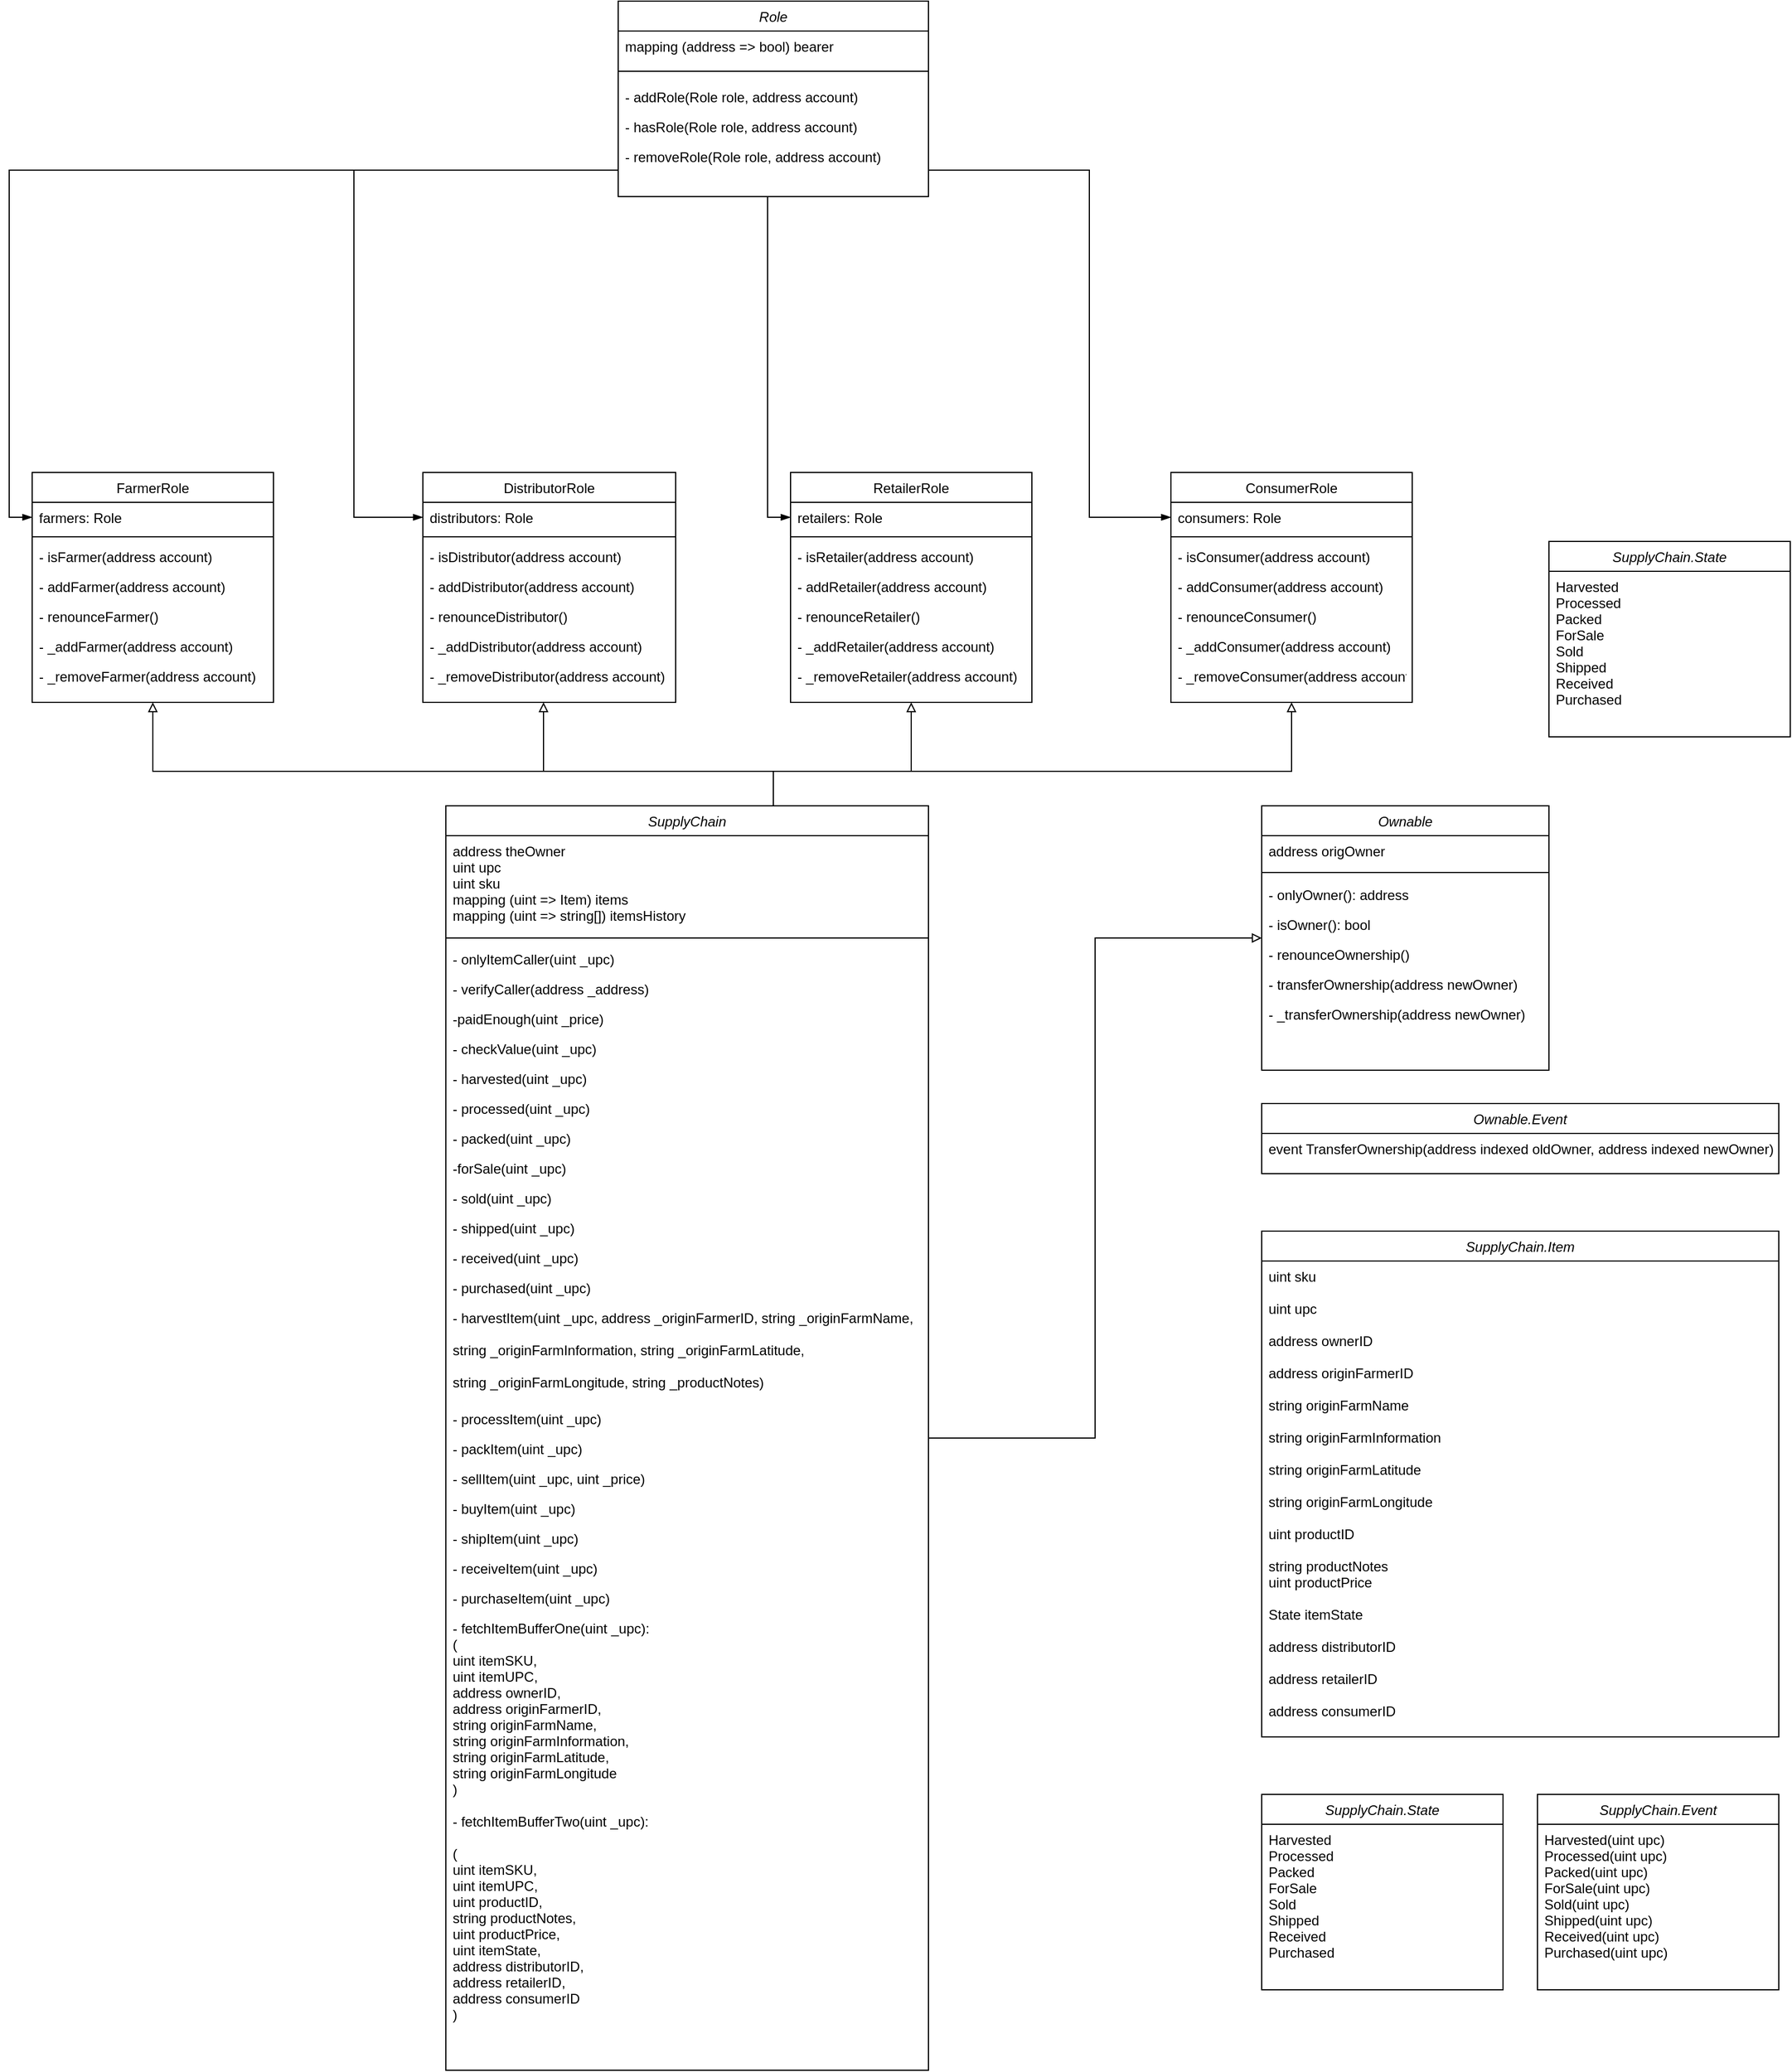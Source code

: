 <mxfile version="14.9.1" type="device"><diagram id="C5RBs43oDa-KdzZeNtuy" name="Page-1"><mxGraphModel dx="2946" dy="1127" grid="1" gridSize="10" guides="1" tooltips="1" connect="1" arrows="1" fold="1" page="1" pageScale="1" pageWidth="827" pageHeight="1169" math="0" shadow="0"><root><mxCell id="WIyWlLk6GJQsqaUBKTNV-0"/><mxCell id="WIyWlLk6GJQsqaUBKTNV-1" parent="WIyWlLk6GJQsqaUBKTNV-0"/><mxCell id="T-kSJcH28zXBkgGV3LVG-70" style="edgeStyle=orthogonalEdgeStyle;rounded=0;orthogonalLoop=1;jettySize=auto;html=1;endArrow=blockThin;endFill=1;" edge="1" parent="WIyWlLk6GJQsqaUBKTNV-1" source="zkfFHV4jXpPFQw0GAbJ--0" target="zkfFHV4jXpPFQw0GAbJ--7"><mxGeometry relative="1" as="geometry"><Array as="points"><mxPoint x="20" y="187"/><mxPoint x="20" y="489"/></Array></mxGeometry></mxCell><mxCell id="T-kSJcH28zXBkgGV3LVG-71" style="edgeStyle=orthogonalEdgeStyle;rounded=0;orthogonalLoop=1;jettySize=auto;html=1;endArrow=blockThin;endFill=1;" edge="1" parent="WIyWlLk6GJQsqaUBKTNV-1" source="zkfFHV4jXpPFQw0GAbJ--0" target="T-kSJcH28zXBkgGV3LVG-45"><mxGeometry relative="1" as="geometry"><Array as="points"><mxPoint x="320" y="187"/><mxPoint x="320" y="489"/></Array></mxGeometry></mxCell><mxCell id="T-kSJcH28zXBkgGV3LVG-72" style="edgeStyle=orthogonalEdgeStyle;rounded=0;orthogonalLoop=1;jettySize=auto;html=1;endArrow=blockThin;endFill=1;" edge="1" parent="WIyWlLk6GJQsqaUBKTNV-1" source="zkfFHV4jXpPFQw0GAbJ--0" target="T-kSJcH28zXBkgGV3LVG-53"><mxGeometry relative="1" as="geometry"><Array as="points"><mxPoint x="680" y="489"/></Array></mxGeometry></mxCell><mxCell id="T-kSJcH28zXBkgGV3LVG-77" style="edgeStyle=orthogonalEdgeStyle;rounded=0;orthogonalLoop=1;jettySize=auto;html=1;endArrow=blockThin;endFill=1;" edge="1" parent="WIyWlLk6GJQsqaUBKTNV-1" source="zkfFHV4jXpPFQw0GAbJ--0"><mxGeometry relative="1" as="geometry"><mxPoint x="1031" y="489" as="targetPoint"/><Array as="points"><mxPoint x="960" y="187"/><mxPoint x="960" y="489"/></Array></mxGeometry></mxCell><mxCell id="zkfFHV4jXpPFQw0GAbJ--0" value="Role" style="swimlane;fontStyle=2;align=center;verticalAlign=top;childLayout=stackLayout;horizontal=1;startSize=26;horizontalStack=0;resizeParent=1;resizeLast=0;collapsible=1;marginBottom=0;rounded=0;shadow=0;strokeWidth=1;" parent="WIyWlLk6GJQsqaUBKTNV-1" vertex="1"><mxGeometry x="550" y="40" width="270" height="170" as="geometry"><mxRectangle x="230" y="140" width="160" height="26" as="alternateBounds"/></mxGeometry></mxCell><mxCell id="T-kSJcH28zXBkgGV3LVG-20" value="mapping (address =&gt; bool) bearer" style="text;align=left;verticalAlign=top;spacingLeft=4;spacingRight=4;overflow=hidden;rotatable=0;points=[[0,0.5],[1,0.5]];portConstraint=eastwest;" vertex="1" parent="zkfFHV4jXpPFQw0GAbJ--0"><mxGeometry y="26" width="270" height="26" as="geometry"/></mxCell><mxCell id="zkfFHV4jXpPFQw0GAbJ--4" value="" style="line;html=1;strokeWidth=1;align=left;verticalAlign=middle;spacingTop=-1;spacingLeft=3;spacingRight=3;rotatable=0;labelPosition=right;points=[];portConstraint=eastwest;" parent="zkfFHV4jXpPFQw0GAbJ--0" vertex="1"><mxGeometry y="52" width="270" height="18" as="geometry"/></mxCell><mxCell id="T-kSJcH28zXBkgGV3LVG-17" value="- addRole(Role role, address account)" style="text;align=left;verticalAlign=top;spacingLeft=4;spacingRight=4;overflow=hidden;rotatable=0;points=[[0,0.5],[1,0.5]];portConstraint=eastwest;" vertex="1" parent="zkfFHV4jXpPFQw0GAbJ--0"><mxGeometry y="70" width="270" height="26" as="geometry"/></mxCell><mxCell id="T-kSJcH28zXBkgGV3LVG-19" value="- hasRole(Role role, address account)" style="text;align=left;verticalAlign=top;spacingLeft=4;spacingRight=4;overflow=hidden;rotatable=0;points=[[0,0.5],[1,0.5]];portConstraint=eastwest;rounded=0;shadow=0;html=0;" vertex="1" parent="zkfFHV4jXpPFQw0GAbJ--0"><mxGeometry y="96" width="270" height="26" as="geometry"/></mxCell><mxCell id="T-kSJcH28zXBkgGV3LVG-18" value="- removeRole(Role role, address account)" style="text;align=left;verticalAlign=top;spacingLeft=4;spacingRight=4;overflow=hidden;rotatable=0;points=[[0,0.5],[1,0.5]];portConstraint=eastwest;rounded=0;shadow=0;html=0;" vertex="1" parent="zkfFHV4jXpPFQw0GAbJ--0"><mxGeometry y="122" width="270" height="26" as="geometry"/></mxCell><mxCell id="zkfFHV4jXpPFQw0GAbJ--6" value="FarmerRole" style="swimlane;fontStyle=0;align=center;verticalAlign=top;childLayout=stackLayout;horizontal=1;startSize=26;horizontalStack=0;resizeParent=1;resizeLast=0;collapsible=1;marginBottom=0;rounded=0;shadow=0;strokeWidth=1;" parent="WIyWlLk6GJQsqaUBKTNV-1" vertex="1"><mxGeometry x="40" y="450" width="210" height="200" as="geometry"><mxRectangle x="130" y="380" width="160" height="26" as="alternateBounds"/></mxGeometry></mxCell><mxCell id="zkfFHV4jXpPFQw0GAbJ--7" value="farmers: Role" style="text;align=left;verticalAlign=top;spacingLeft=4;spacingRight=4;overflow=hidden;rotatable=0;points=[[0,0.5],[1,0.5]];portConstraint=eastwest;" parent="zkfFHV4jXpPFQw0GAbJ--6" vertex="1"><mxGeometry y="26" width="210" height="26" as="geometry"/></mxCell><mxCell id="zkfFHV4jXpPFQw0GAbJ--9" value="" style="line;html=1;strokeWidth=1;align=left;verticalAlign=middle;spacingTop=-1;spacingLeft=3;spacingRight=3;rotatable=0;labelPosition=right;points=[];portConstraint=eastwest;" parent="zkfFHV4jXpPFQw0GAbJ--6" vertex="1"><mxGeometry y="52" width="210" height="8" as="geometry"/></mxCell><mxCell id="T-kSJcH28zXBkgGV3LVG-39" value="- isFarmer(address account)" style="text;align=left;verticalAlign=top;spacingLeft=4;spacingRight=4;overflow=hidden;rotatable=0;points=[[0,0.5],[1,0.5]];portConstraint=eastwest;" vertex="1" parent="zkfFHV4jXpPFQw0GAbJ--6"><mxGeometry y="60" width="210" height="26" as="geometry"/></mxCell><mxCell id="T-kSJcH28zXBkgGV3LVG-38" value="- addFarmer(address account)" style="text;align=left;verticalAlign=top;spacingLeft=4;spacingRight=4;overflow=hidden;rotatable=0;points=[[0,0.5],[1,0.5]];portConstraint=eastwest;" vertex="1" parent="zkfFHV4jXpPFQw0GAbJ--6"><mxGeometry y="86" width="210" height="26" as="geometry"/></mxCell><mxCell id="T-kSJcH28zXBkgGV3LVG-40" value="- renounceFarmer()" style="text;align=left;verticalAlign=top;spacingLeft=4;spacingRight=4;overflow=hidden;rotatable=0;points=[[0,0.5],[1,0.5]];portConstraint=eastwest;" vertex="1" parent="zkfFHV4jXpPFQw0GAbJ--6"><mxGeometry y="112" width="210" height="26" as="geometry"/></mxCell><mxCell id="zkfFHV4jXpPFQw0GAbJ--11" value="- _addFarmer(address account)" style="text;align=left;verticalAlign=top;spacingLeft=4;spacingRight=4;overflow=hidden;rotatable=0;points=[[0,0.5],[1,0.5]];portConstraint=eastwest;" parent="zkfFHV4jXpPFQw0GAbJ--6" vertex="1"><mxGeometry y="138" width="210" height="26" as="geometry"/></mxCell><mxCell id="T-kSJcH28zXBkgGV3LVG-43" value="- _removeFarmer(address account)" style="text;align=left;verticalAlign=top;spacingLeft=4;spacingRight=4;overflow=hidden;rotatable=0;points=[[0,0.5],[1,0.5]];portConstraint=eastwest;" vertex="1" parent="zkfFHV4jXpPFQw0GAbJ--6"><mxGeometry y="164" width="210" height="26" as="geometry"/></mxCell><mxCell id="T-kSJcH28zXBkgGV3LVG-44" value="DistributorRole" style="swimlane;fontStyle=0;align=center;verticalAlign=top;childLayout=stackLayout;horizontal=1;startSize=26;horizontalStack=0;resizeParent=1;resizeLast=0;collapsible=1;marginBottom=0;rounded=0;shadow=0;strokeWidth=1;" vertex="1" parent="WIyWlLk6GJQsqaUBKTNV-1"><mxGeometry x="380" y="450" width="220" height="200" as="geometry"><mxRectangle x="130" y="380" width="160" height="26" as="alternateBounds"/></mxGeometry></mxCell><mxCell id="T-kSJcH28zXBkgGV3LVG-45" value="distributors: Role" style="text;align=left;verticalAlign=top;spacingLeft=4;spacingRight=4;overflow=hidden;rotatable=0;points=[[0,0.5],[1,0.5]];portConstraint=eastwest;" vertex="1" parent="T-kSJcH28zXBkgGV3LVG-44"><mxGeometry y="26" width="220" height="26" as="geometry"/></mxCell><mxCell id="T-kSJcH28zXBkgGV3LVG-46" value="" style="line;html=1;strokeWidth=1;align=left;verticalAlign=middle;spacingTop=-1;spacingLeft=3;spacingRight=3;rotatable=0;labelPosition=right;points=[];portConstraint=eastwest;" vertex="1" parent="T-kSJcH28zXBkgGV3LVG-44"><mxGeometry y="52" width="220" height="8" as="geometry"/></mxCell><mxCell id="T-kSJcH28zXBkgGV3LVG-47" value="- isDistributor(address account)" style="text;align=left;verticalAlign=top;spacingLeft=4;spacingRight=4;overflow=hidden;rotatable=0;points=[[0,0.5],[1,0.5]];portConstraint=eastwest;" vertex="1" parent="T-kSJcH28zXBkgGV3LVG-44"><mxGeometry y="60" width="220" height="26" as="geometry"/></mxCell><mxCell id="T-kSJcH28zXBkgGV3LVG-48" value="- addDistributor(address account)" style="text;align=left;verticalAlign=top;spacingLeft=4;spacingRight=4;overflow=hidden;rotatable=0;points=[[0,0.5],[1,0.5]];portConstraint=eastwest;" vertex="1" parent="T-kSJcH28zXBkgGV3LVG-44"><mxGeometry y="86" width="220" height="26" as="geometry"/></mxCell><mxCell id="T-kSJcH28zXBkgGV3LVG-49" value="- renounceDistributor()" style="text;align=left;verticalAlign=top;spacingLeft=4;spacingRight=4;overflow=hidden;rotatable=0;points=[[0,0.5],[1,0.5]];portConstraint=eastwest;" vertex="1" parent="T-kSJcH28zXBkgGV3LVG-44"><mxGeometry y="112" width="220" height="26" as="geometry"/></mxCell><mxCell id="T-kSJcH28zXBkgGV3LVG-50" value="- _addDistributor(address account)" style="text;align=left;verticalAlign=top;spacingLeft=4;spacingRight=4;overflow=hidden;rotatable=0;points=[[0,0.5],[1,0.5]];portConstraint=eastwest;" vertex="1" parent="T-kSJcH28zXBkgGV3LVG-44"><mxGeometry y="138" width="220" height="26" as="geometry"/></mxCell><mxCell id="T-kSJcH28zXBkgGV3LVG-51" value="- _removeDistributor(address account)" style="text;align=left;verticalAlign=top;spacingLeft=4;spacingRight=4;overflow=hidden;rotatable=0;points=[[0,0.5],[1,0.5]];portConstraint=eastwest;" vertex="1" parent="T-kSJcH28zXBkgGV3LVG-44"><mxGeometry y="164" width="220" height="26" as="geometry"/></mxCell><mxCell id="T-kSJcH28zXBkgGV3LVG-52" value="RetailerRole" style="swimlane;fontStyle=0;align=center;verticalAlign=top;childLayout=stackLayout;horizontal=1;startSize=26;horizontalStack=0;resizeParent=1;resizeLast=0;collapsible=1;marginBottom=0;rounded=0;shadow=0;strokeWidth=1;" vertex="1" parent="WIyWlLk6GJQsqaUBKTNV-1"><mxGeometry x="700" y="450" width="210" height="200" as="geometry"><mxRectangle x="130" y="380" width="160" height="26" as="alternateBounds"/></mxGeometry></mxCell><mxCell id="T-kSJcH28zXBkgGV3LVG-53" value="retailers: Role" style="text;align=left;verticalAlign=top;spacingLeft=4;spacingRight=4;overflow=hidden;rotatable=0;points=[[0,0.5],[1,0.5]];portConstraint=eastwest;" vertex="1" parent="T-kSJcH28zXBkgGV3LVG-52"><mxGeometry y="26" width="210" height="26" as="geometry"/></mxCell><mxCell id="T-kSJcH28zXBkgGV3LVG-54" value="" style="line;html=1;strokeWidth=1;align=left;verticalAlign=middle;spacingTop=-1;spacingLeft=3;spacingRight=3;rotatable=0;labelPosition=right;points=[];portConstraint=eastwest;" vertex="1" parent="T-kSJcH28zXBkgGV3LVG-52"><mxGeometry y="52" width="210" height="8" as="geometry"/></mxCell><mxCell id="T-kSJcH28zXBkgGV3LVG-55" value="- isRetailer(address account)" style="text;align=left;verticalAlign=top;spacingLeft=4;spacingRight=4;overflow=hidden;rotatable=0;points=[[0,0.5],[1,0.5]];portConstraint=eastwest;" vertex="1" parent="T-kSJcH28zXBkgGV3LVG-52"><mxGeometry y="60" width="210" height="26" as="geometry"/></mxCell><mxCell id="T-kSJcH28zXBkgGV3LVG-56" value="- addRetailer(address account)" style="text;align=left;verticalAlign=top;spacingLeft=4;spacingRight=4;overflow=hidden;rotatable=0;points=[[0,0.5],[1,0.5]];portConstraint=eastwest;" vertex="1" parent="T-kSJcH28zXBkgGV3LVG-52"><mxGeometry y="86" width="210" height="26" as="geometry"/></mxCell><mxCell id="T-kSJcH28zXBkgGV3LVG-57" value="- renounceRetailer()" style="text;align=left;verticalAlign=top;spacingLeft=4;spacingRight=4;overflow=hidden;rotatable=0;points=[[0,0.5],[1,0.5]];portConstraint=eastwest;" vertex="1" parent="T-kSJcH28zXBkgGV3LVG-52"><mxGeometry y="112" width="210" height="26" as="geometry"/></mxCell><mxCell id="T-kSJcH28zXBkgGV3LVG-58" value="- _addRetailer(address account)" style="text;align=left;verticalAlign=top;spacingLeft=4;spacingRight=4;overflow=hidden;rotatable=0;points=[[0,0.5],[1,0.5]];portConstraint=eastwest;" vertex="1" parent="T-kSJcH28zXBkgGV3LVG-52"><mxGeometry y="138" width="210" height="26" as="geometry"/></mxCell><mxCell id="T-kSJcH28zXBkgGV3LVG-59" value="- _removeRetailer(address account)" style="text;align=left;verticalAlign=top;spacingLeft=4;spacingRight=4;overflow=hidden;rotatable=0;points=[[0,0.5],[1,0.5]];portConstraint=eastwest;" vertex="1" parent="T-kSJcH28zXBkgGV3LVG-52"><mxGeometry y="164" width="210" height="26" as="geometry"/></mxCell><mxCell id="T-kSJcH28zXBkgGV3LVG-78" value="ConsumerRole" style="swimlane;fontStyle=0;align=center;verticalAlign=top;childLayout=stackLayout;horizontal=1;startSize=26;horizontalStack=0;resizeParent=1;resizeLast=0;collapsible=1;marginBottom=0;rounded=0;shadow=0;strokeWidth=1;" vertex="1" parent="WIyWlLk6GJQsqaUBKTNV-1"><mxGeometry x="1031" y="450" width="210" height="200" as="geometry"><mxRectangle x="130" y="380" width="160" height="26" as="alternateBounds"/></mxGeometry></mxCell><mxCell id="T-kSJcH28zXBkgGV3LVG-79" value="consumers: Role" style="text;align=left;verticalAlign=top;spacingLeft=4;spacingRight=4;overflow=hidden;rotatable=0;points=[[0,0.5],[1,0.5]];portConstraint=eastwest;" vertex="1" parent="T-kSJcH28zXBkgGV3LVG-78"><mxGeometry y="26" width="210" height="26" as="geometry"/></mxCell><mxCell id="T-kSJcH28zXBkgGV3LVG-80" value="" style="line;html=1;strokeWidth=1;align=left;verticalAlign=middle;spacingTop=-1;spacingLeft=3;spacingRight=3;rotatable=0;labelPosition=right;points=[];portConstraint=eastwest;" vertex="1" parent="T-kSJcH28zXBkgGV3LVG-78"><mxGeometry y="52" width="210" height="8" as="geometry"/></mxCell><mxCell id="T-kSJcH28zXBkgGV3LVG-81" value="- isConsumer(address account)" style="text;align=left;verticalAlign=top;spacingLeft=4;spacingRight=4;overflow=hidden;rotatable=0;points=[[0,0.5],[1,0.5]];portConstraint=eastwest;" vertex="1" parent="T-kSJcH28zXBkgGV3LVG-78"><mxGeometry y="60" width="210" height="26" as="geometry"/></mxCell><mxCell id="T-kSJcH28zXBkgGV3LVG-82" value="- addConsumer(address account)" style="text;align=left;verticalAlign=top;spacingLeft=4;spacingRight=4;overflow=hidden;rotatable=0;points=[[0,0.5],[1,0.5]];portConstraint=eastwest;" vertex="1" parent="T-kSJcH28zXBkgGV3LVG-78"><mxGeometry y="86" width="210" height="26" as="geometry"/></mxCell><mxCell id="T-kSJcH28zXBkgGV3LVG-83" value="- renounceConsumer()" style="text;align=left;verticalAlign=top;spacingLeft=4;spacingRight=4;overflow=hidden;rotatable=0;points=[[0,0.5],[1,0.5]];portConstraint=eastwest;" vertex="1" parent="T-kSJcH28zXBkgGV3LVG-78"><mxGeometry y="112" width="210" height="26" as="geometry"/></mxCell><mxCell id="T-kSJcH28zXBkgGV3LVG-84" value="- _addConsumer(address account)" style="text;align=left;verticalAlign=top;spacingLeft=4;spacingRight=4;overflow=hidden;rotatable=0;points=[[0,0.5],[1,0.5]];portConstraint=eastwest;" vertex="1" parent="T-kSJcH28zXBkgGV3LVG-78"><mxGeometry y="138" width="210" height="26" as="geometry"/></mxCell><mxCell id="T-kSJcH28zXBkgGV3LVG-85" value="- _removeConsumer(address account)" style="text;align=left;verticalAlign=top;spacingLeft=4;spacingRight=4;overflow=hidden;rotatable=0;points=[[0,0.5],[1,0.5]];portConstraint=eastwest;" vertex="1" parent="T-kSJcH28zXBkgGV3LVG-78"><mxGeometry y="164" width="210" height="26" as="geometry"/></mxCell><mxCell id="T-kSJcH28zXBkgGV3LVG-105" style="edgeStyle=orthogonalEdgeStyle;rounded=0;orthogonalLoop=1;jettySize=auto;html=1;endArrow=block;endFill=0;" edge="1" parent="WIyWlLk6GJQsqaUBKTNV-1" source="T-kSJcH28zXBkgGV3LVG-86" target="T-kSJcH28zXBkgGV3LVG-92"><mxGeometry relative="1" as="geometry"/></mxCell><mxCell id="T-kSJcH28zXBkgGV3LVG-106" style="edgeStyle=orthogonalEdgeStyle;rounded=0;orthogonalLoop=1;jettySize=auto;html=1;endArrow=block;endFill=0;" edge="1" parent="WIyWlLk6GJQsqaUBKTNV-1" source="T-kSJcH28zXBkgGV3LVG-86" target="zkfFHV4jXpPFQw0GAbJ--6"><mxGeometry relative="1" as="geometry"><Array as="points"><mxPoint x="685" y="710"/><mxPoint x="145" y="710"/></Array></mxGeometry></mxCell><mxCell id="T-kSJcH28zXBkgGV3LVG-107" style="edgeStyle=orthogonalEdgeStyle;rounded=0;orthogonalLoop=1;jettySize=auto;html=1;endArrow=block;endFill=0;" edge="1" parent="WIyWlLk6GJQsqaUBKTNV-1" source="T-kSJcH28zXBkgGV3LVG-86" target="T-kSJcH28zXBkgGV3LVG-44"><mxGeometry relative="1" as="geometry"><Array as="points"><mxPoint x="685" y="710"/><mxPoint x="485" y="710"/></Array></mxGeometry></mxCell><mxCell id="T-kSJcH28zXBkgGV3LVG-108" style="edgeStyle=orthogonalEdgeStyle;rounded=0;orthogonalLoop=1;jettySize=auto;html=1;endArrow=block;endFill=0;" edge="1" parent="WIyWlLk6GJQsqaUBKTNV-1" source="T-kSJcH28zXBkgGV3LVG-86" target="T-kSJcH28zXBkgGV3LVG-52"><mxGeometry relative="1" as="geometry"><Array as="points"><mxPoint x="685" y="710"/><mxPoint x="805" y="710"/></Array></mxGeometry></mxCell><mxCell id="T-kSJcH28zXBkgGV3LVG-109" style="edgeStyle=orthogonalEdgeStyle;rounded=0;orthogonalLoop=1;jettySize=auto;html=1;endArrow=block;endFill=0;" edge="1" parent="WIyWlLk6GJQsqaUBKTNV-1" source="T-kSJcH28zXBkgGV3LVG-86" target="T-kSJcH28zXBkgGV3LVG-78"><mxGeometry relative="1" as="geometry"><Array as="points"><mxPoint x="685" y="710"/><mxPoint x="1136" y="710"/></Array></mxGeometry></mxCell><mxCell id="T-kSJcH28zXBkgGV3LVG-86" value="SupplyChain" style="swimlane;fontStyle=2;align=center;verticalAlign=top;childLayout=stackLayout;horizontal=1;startSize=26;horizontalStack=0;resizeParent=1;resizeLast=0;collapsible=1;marginBottom=0;rounded=0;shadow=0;strokeWidth=1;" vertex="1" parent="WIyWlLk6GJQsqaUBKTNV-1"><mxGeometry x="400" y="740" width="420" height="1100" as="geometry"><mxRectangle x="230" y="140" width="160" height="26" as="alternateBounds"/></mxGeometry></mxCell><mxCell id="T-kSJcH28zXBkgGV3LVG-87" value="address theOwner&#xA;uint upc&#xA;uint sku&#xA;mapping (uint =&gt; Item) items&#xA;mapping (uint =&gt; string[]) itemsHistory&#xA;" style="text;align=left;verticalAlign=top;spacingLeft=4;spacingRight=4;overflow=hidden;rotatable=0;points=[[0,0.5],[1,0.5]];portConstraint=eastwest;" vertex="1" parent="T-kSJcH28zXBkgGV3LVG-86"><mxGeometry y="26" width="420" height="84" as="geometry"/></mxCell><mxCell id="T-kSJcH28zXBkgGV3LVG-88" value="" style="line;html=1;strokeWidth=1;align=left;verticalAlign=middle;spacingTop=-1;spacingLeft=3;spacingRight=3;rotatable=0;labelPosition=right;points=[];portConstraint=eastwest;" vertex="1" parent="T-kSJcH28zXBkgGV3LVG-86"><mxGeometry y="110" width="420" height="10" as="geometry"/></mxCell><mxCell id="T-kSJcH28zXBkgGV3LVG-110" value="- onlyItemCaller(uint _upc)" style="text;align=left;verticalAlign=top;spacingLeft=4;spacingRight=4;overflow=hidden;rotatable=0;points=[[0,0.5],[1,0.5]];portConstraint=eastwest;" vertex="1" parent="T-kSJcH28zXBkgGV3LVG-86"><mxGeometry y="120" width="420" height="26" as="geometry"/></mxCell><mxCell id="T-kSJcH28zXBkgGV3LVG-89" value="- verifyCaller(address _address)" style="text;align=left;verticalAlign=top;spacingLeft=4;spacingRight=4;overflow=hidden;rotatable=0;points=[[0,0.5],[1,0.5]];portConstraint=eastwest;" vertex="1" parent="T-kSJcH28zXBkgGV3LVG-86"><mxGeometry y="146" width="420" height="26" as="geometry"/></mxCell><mxCell id="T-kSJcH28zXBkgGV3LVG-111" value="-paidEnough(uint _price)" style="text;align=left;verticalAlign=top;spacingLeft=4;spacingRight=4;overflow=hidden;rotatable=0;points=[[0,0.5],[1,0.5]];portConstraint=eastwest;" vertex="1" parent="T-kSJcH28zXBkgGV3LVG-86"><mxGeometry y="172" width="420" height="26" as="geometry"/></mxCell><mxCell id="T-kSJcH28zXBkgGV3LVG-112" value="- checkValue(uint _upc)" style="text;align=left;verticalAlign=top;spacingLeft=4;spacingRight=4;overflow=hidden;rotatable=0;points=[[0,0.5],[1,0.5]];portConstraint=eastwest;" vertex="1" parent="T-kSJcH28zXBkgGV3LVG-86"><mxGeometry y="198" width="420" height="26" as="geometry"/></mxCell><mxCell id="T-kSJcH28zXBkgGV3LVG-113" value="- harvested(uint _upc)" style="text;align=left;verticalAlign=top;spacingLeft=4;spacingRight=4;overflow=hidden;rotatable=0;points=[[0,0.5],[1,0.5]];portConstraint=eastwest;" vertex="1" parent="T-kSJcH28zXBkgGV3LVG-86"><mxGeometry y="224" width="420" height="26" as="geometry"/></mxCell><mxCell id="T-kSJcH28zXBkgGV3LVG-114" value="- processed(uint _upc)" style="text;align=left;verticalAlign=top;spacingLeft=4;spacingRight=4;overflow=hidden;rotatable=0;points=[[0,0.5],[1,0.5]];portConstraint=eastwest;" vertex="1" parent="T-kSJcH28zXBkgGV3LVG-86"><mxGeometry y="250" width="420" height="26" as="geometry"/></mxCell><mxCell id="T-kSJcH28zXBkgGV3LVG-115" value="- packed(uint _upc)" style="text;align=left;verticalAlign=top;spacingLeft=4;spacingRight=4;overflow=hidden;rotatable=0;points=[[0,0.5],[1,0.5]];portConstraint=eastwest;" vertex="1" parent="T-kSJcH28zXBkgGV3LVG-86"><mxGeometry y="276" width="420" height="26" as="geometry"/></mxCell><mxCell id="T-kSJcH28zXBkgGV3LVG-116" value="-forSale(uint _upc)" style="text;align=left;verticalAlign=top;spacingLeft=4;spacingRight=4;overflow=hidden;rotatable=0;points=[[0,0.5],[1,0.5]];portConstraint=eastwest;" vertex="1" parent="T-kSJcH28zXBkgGV3LVG-86"><mxGeometry y="302" width="420" height="26" as="geometry"/></mxCell><mxCell id="T-kSJcH28zXBkgGV3LVG-117" value="- sold(uint _upc)" style="text;align=left;verticalAlign=top;spacingLeft=4;spacingRight=4;overflow=hidden;rotatable=0;points=[[0,0.5],[1,0.5]];portConstraint=eastwest;" vertex="1" parent="T-kSJcH28zXBkgGV3LVG-86"><mxGeometry y="328" width="420" height="26" as="geometry"/></mxCell><mxCell id="T-kSJcH28zXBkgGV3LVG-118" value="- shipped(uint _upc)" style="text;align=left;verticalAlign=top;spacingLeft=4;spacingRight=4;overflow=hidden;rotatable=0;points=[[0,0.5],[1,0.5]];portConstraint=eastwest;" vertex="1" parent="T-kSJcH28zXBkgGV3LVG-86"><mxGeometry y="354" width="420" height="26" as="geometry"/></mxCell><mxCell id="T-kSJcH28zXBkgGV3LVG-119" value="- received(uint _upc)" style="text;align=left;verticalAlign=top;spacingLeft=4;spacingRight=4;overflow=hidden;rotatable=0;points=[[0,0.5],[1,0.5]];portConstraint=eastwest;" vertex="1" parent="T-kSJcH28zXBkgGV3LVG-86"><mxGeometry y="380" width="420" height="26" as="geometry"/></mxCell><mxCell id="T-kSJcH28zXBkgGV3LVG-121" value="- purchased(uint _upc)" style="text;align=left;verticalAlign=top;spacingLeft=4;spacingRight=4;overflow=hidden;rotatable=0;points=[[0,0.5],[1,0.5]];portConstraint=eastwest;" vertex="1" parent="T-kSJcH28zXBkgGV3LVG-86"><mxGeometry y="406" width="420" height="26" as="geometry"/></mxCell><mxCell id="T-kSJcH28zXBkgGV3LVG-122" value="- harvestItem(uint _upc, address _originFarmerID, string _originFarmName, &#xA;&#xA;string _originFarmInformation, string  _originFarmLatitude, &#xA;&#xA;string  _originFarmLongitude, string  _productNotes)" style="text;align=left;verticalAlign=top;spacingLeft=4;spacingRight=4;overflow=hidden;rotatable=0;points=[[0,0.5],[1,0.5]];portConstraint=eastwest;" vertex="1" parent="T-kSJcH28zXBkgGV3LVG-86"><mxGeometry y="432" width="420" height="88" as="geometry"/></mxCell><mxCell id="T-kSJcH28zXBkgGV3LVG-123" value="- processItem(uint _upc) " style="text;align=left;verticalAlign=top;spacingLeft=4;spacingRight=4;overflow=hidden;rotatable=0;points=[[0,0.5],[1,0.5]];portConstraint=eastwest;" vertex="1" parent="T-kSJcH28zXBkgGV3LVG-86"><mxGeometry y="520" width="420" height="26" as="geometry"/></mxCell><mxCell id="T-kSJcH28zXBkgGV3LVG-124" value="- packItem(uint _upc)" style="text;align=left;verticalAlign=top;spacingLeft=4;spacingRight=4;overflow=hidden;rotatable=0;points=[[0,0.5],[1,0.5]];portConstraint=eastwest;" vertex="1" parent="T-kSJcH28zXBkgGV3LVG-86"><mxGeometry y="546" width="420" height="26" as="geometry"/></mxCell><mxCell id="T-kSJcH28zXBkgGV3LVG-125" value="- sellItem(uint _upc, uint _price)" style="text;align=left;verticalAlign=top;spacingLeft=4;spacingRight=4;overflow=hidden;rotatable=0;points=[[0,0.5],[1,0.5]];portConstraint=eastwest;" vertex="1" parent="T-kSJcH28zXBkgGV3LVG-86"><mxGeometry y="572" width="420" height="26" as="geometry"/></mxCell><mxCell id="T-kSJcH28zXBkgGV3LVG-126" value="- buyItem(uint _upc)" style="text;align=left;verticalAlign=top;spacingLeft=4;spacingRight=4;overflow=hidden;rotatable=0;points=[[0,0.5],[1,0.5]];portConstraint=eastwest;" vertex="1" parent="T-kSJcH28zXBkgGV3LVG-86"><mxGeometry y="598" width="420" height="26" as="geometry"/></mxCell><mxCell id="T-kSJcH28zXBkgGV3LVG-127" value="- shipItem(uint _upc)" style="text;align=left;verticalAlign=top;spacingLeft=4;spacingRight=4;overflow=hidden;rotatable=0;points=[[0,0.5],[1,0.5]];portConstraint=eastwest;" vertex="1" parent="T-kSJcH28zXBkgGV3LVG-86"><mxGeometry y="624" width="420" height="26" as="geometry"/></mxCell><mxCell id="T-kSJcH28zXBkgGV3LVG-128" value="- receiveItem(uint _upc)" style="text;align=left;verticalAlign=top;spacingLeft=4;spacingRight=4;overflow=hidden;rotatable=0;points=[[0,0.5],[1,0.5]];portConstraint=eastwest;" vertex="1" parent="T-kSJcH28zXBkgGV3LVG-86"><mxGeometry y="650" width="420" height="26" as="geometry"/></mxCell><mxCell id="T-kSJcH28zXBkgGV3LVG-129" value="- purchaseItem(uint _upc)" style="text;align=left;verticalAlign=top;spacingLeft=4;spacingRight=4;overflow=hidden;rotatable=0;points=[[0,0.5],[1,0.5]];portConstraint=eastwest;" vertex="1" parent="T-kSJcH28zXBkgGV3LVG-86"><mxGeometry y="676" width="420" height="26" as="geometry"/></mxCell><mxCell id="T-kSJcH28zXBkgGV3LVG-130" value="- fetchItemBufferOne(uint _upc):&#xA;(&#xA;    uint    itemSKU,&#xA;    uint    itemUPC,&#xA;    address ownerID,&#xA;    address originFarmerID,&#xA;    string  originFarmName,&#xA;    string  originFarmInformation,&#xA;    string  originFarmLatitude,&#xA;    string  originFarmLongitude&#xA;)" style="text;align=left;verticalAlign=top;spacingLeft=4;spacingRight=4;overflow=hidden;rotatable=0;points=[[0,0.5],[1,0.5]];portConstraint=eastwest;" vertex="1" parent="T-kSJcH28zXBkgGV3LVG-86"><mxGeometry y="702" width="420" height="168" as="geometry"/></mxCell><mxCell id="T-kSJcH28zXBkgGV3LVG-131" value="- fetchItemBufferTwo(uint _upc):&#xA;&#xA;(&#xA;    uint    itemSKU,&#xA;    uint    itemUPC,&#xA;    uint    productID,&#xA;    string  productNotes,&#xA;    uint    productPrice,&#xA;    uint    itemState,&#xA;    address distributorID,&#xA;    address retailerID,&#xA;    address consumerID&#xA;)" style="text;align=left;verticalAlign=top;spacingLeft=4;spacingRight=4;overflow=hidden;rotatable=0;points=[[0,0.5],[1,0.5]];portConstraint=eastwest;" vertex="1" parent="T-kSJcH28zXBkgGV3LVG-86"><mxGeometry y="870" width="420" height="210" as="geometry"/></mxCell><mxCell id="T-kSJcH28zXBkgGV3LVG-92" value="Ownable" style="swimlane;fontStyle=2;align=center;verticalAlign=top;childLayout=stackLayout;horizontal=1;startSize=26;horizontalStack=0;resizeParent=1;resizeLast=0;collapsible=1;marginBottom=0;rounded=0;shadow=0;strokeWidth=1;" vertex="1" parent="WIyWlLk6GJQsqaUBKTNV-1"><mxGeometry x="1110" y="740" width="250" height="230" as="geometry"><mxRectangle x="230" y="140" width="160" height="26" as="alternateBounds"/></mxGeometry></mxCell><mxCell id="T-kSJcH28zXBkgGV3LVG-93" value="address origOwner" style="text;align=left;verticalAlign=top;spacingLeft=4;spacingRight=4;overflow=hidden;rotatable=0;points=[[0,0.5],[1,0.5]];portConstraint=eastwest;" vertex="1" parent="T-kSJcH28zXBkgGV3LVG-92"><mxGeometry y="26" width="250" height="26" as="geometry"/></mxCell><mxCell id="T-kSJcH28zXBkgGV3LVG-94" value="" style="line;html=1;strokeWidth=1;align=left;verticalAlign=middle;spacingTop=-1;spacingLeft=3;spacingRight=3;rotatable=0;labelPosition=right;points=[];portConstraint=eastwest;" vertex="1" parent="T-kSJcH28zXBkgGV3LVG-92"><mxGeometry y="52" width="250" height="12" as="geometry"/></mxCell><mxCell id="T-kSJcH28zXBkgGV3LVG-99" value="- onlyOwner(): address" style="text;align=left;verticalAlign=top;spacingLeft=4;spacingRight=4;overflow=hidden;rotatable=0;points=[[0,0.5],[1,0.5]];portConstraint=eastwest;" vertex="1" parent="T-kSJcH28zXBkgGV3LVG-92"><mxGeometry y="64" width="250" height="26" as="geometry"/></mxCell><mxCell id="T-kSJcH28zXBkgGV3LVG-100" value="- isOwner(): bool" style="text;align=left;verticalAlign=top;spacingLeft=4;spacingRight=4;overflow=hidden;rotatable=0;points=[[0,0.5],[1,0.5]];portConstraint=eastwest;" vertex="1" parent="T-kSJcH28zXBkgGV3LVG-92"><mxGeometry y="90" width="250" height="26" as="geometry"/></mxCell><mxCell id="T-kSJcH28zXBkgGV3LVG-101" value="- renounceOwnership()" style="text;align=left;verticalAlign=top;spacingLeft=4;spacingRight=4;overflow=hidden;rotatable=0;points=[[0,0.5],[1,0.5]];portConstraint=eastwest;" vertex="1" parent="T-kSJcH28zXBkgGV3LVG-92"><mxGeometry y="116" width="250" height="26" as="geometry"/></mxCell><mxCell id="T-kSJcH28zXBkgGV3LVG-102" value="- transferOwnership(address newOwner)" style="text;align=left;verticalAlign=top;spacingLeft=4;spacingRight=4;overflow=hidden;rotatable=0;points=[[0,0.5],[1,0.5]];portConstraint=eastwest;" vertex="1" parent="T-kSJcH28zXBkgGV3LVG-92"><mxGeometry y="142" width="250" height="26" as="geometry"/></mxCell><mxCell id="T-kSJcH28zXBkgGV3LVG-103" value="- _transferOwnership(address newOwner)" style="text;align=left;verticalAlign=top;spacingLeft=4;spacingRight=4;overflow=hidden;rotatable=0;points=[[0,0.5],[1,0.5]];portConstraint=eastwest;" vertex="1" parent="T-kSJcH28zXBkgGV3LVG-92"><mxGeometry y="168" width="250" height="26" as="geometry"/></mxCell><mxCell id="T-kSJcH28zXBkgGV3LVG-137" value="SupplyChain.Item" style="swimlane;fontStyle=2;align=center;verticalAlign=top;childLayout=stackLayout;horizontal=1;startSize=26;horizontalStack=0;resizeParent=1;resizeLast=0;collapsible=1;marginBottom=0;rounded=0;shadow=0;strokeWidth=1;" vertex="1" parent="WIyWlLk6GJQsqaUBKTNV-1"><mxGeometry x="1110" y="1110" width="450" height="440" as="geometry"><mxRectangle x="230" y="140" width="160" height="26" as="alternateBounds"/></mxGeometry></mxCell><mxCell id="T-kSJcH28zXBkgGV3LVG-138" value="uint    sku &#xA;&#xA;uint    upc &#xA;&#xA;address ownerID &#xA;&#xA;address originFarmerID &#xA;&#xA;string  originFarmName &#xA;&#xA;string  originFarmInformation &#xA;&#xA;string  originFarmLatitude &#xA;&#xA;string  originFarmLongitude &#xA;&#xA;uint    productID &#xA;&#xA;string  productNotes&#xA;    uint    productPrice &#xA;&#xA;State   itemState &#xA;&#xA;   address distributorID &#xA;&#xA;   address retailerID &#xA;&#xA;address consumerID" style="text;align=left;verticalAlign=top;spacingLeft=4;spacingRight=4;overflow=hidden;rotatable=0;points=[[0,0.5],[1,0.5]];portConstraint=eastwest;" vertex="1" parent="T-kSJcH28zXBkgGV3LVG-137"><mxGeometry y="26" width="450" height="414" as="geometry"/></mxCell><mxCell id="T-kSJcH28zXBkgGV3LVG-140" value="" style="line;html=1;strokeWidth=1;align=left;verticalAlign=middle;spacingTop=-1;spacingLeft=3;spacingRight=3;rotatable=0;labelPosition=right;points=[];portConstraint=eastwest;" vertex="1" parent="T-kSJcH28zXBkgGV3LVG-137"><mxGeometry y="440" width="450" as="geometry"/></mxCell><mxCell id="T-kSJcH28zXBkgGV3LVG-146" value="SupplyChain.State" style="swimlane;fontStyle=2;align=center;verticalAlign=top;childLayout=stackLayout;horizontal=1;startSize=26;horizontalStack=0;resizeParent=1;resizeLast=0;collapsible=1;marginBottom=0;rounded=0;shadow=0;strokeWidth=1;" vertex="1" parent="WIyWlLk6GJQsqaUBKTNV-1"><mxGeometry x="1110" y="1600" width="210" height="170" as="geometry"><mxRectangle x="230" y="140" width="160" height="26" as="alternateBounds"/></mxGeometry></mxCell><mxCell id="T-kSJcH28zXBkgGV3LVG-147" value="Harvested&#xA;    Processed&#xA;    Packed&#xA;    ForSale&#xA;    Sold&#xA;    Shipped&#xA;    Received&#xA;    Purchased" style="text;align=left;verticalAlign=top;spacingLeft=4;spacingRight=4;overflow=hidden;rotatable=0;points=[[0,0.5],[1,0.5]];portConstraint=eastwest;" vertex="1" parent="T-kSJcH28zXBkgGV3LVG-146"><mxGeometry y="26" width="210" height="144" as="geometry"/></mxCell><mxCell id="T-kSJcH28zXBkgGV3LVG-148" value="" style="line;html=1;strokeWidth=1;align=left;verticalAlign=middle;spacingTop=-1;spacingLeft=3;spacingRight=3;rotatable=0;labelPosition=right;points=[];portConstraint=eastwest;" vertex="1" parent="T-kSJcH28zXBkgGV3LVG-146"><mxGeometry y="170" width="210" as="geometry"/></mxCell><mxCell id="T-kSJcH28zXBkgGV3LVG-153" value="SupplyChain.State" style="swimlane;fontStyle=2;align=center;verticalAlign=top;childLayout=stackLayout;horizontal=1;startSize=26;horizontalStack=0;resizeParent=1;resizeLast=0;collapsible=1;marginBottom=0;rounded=0;shadow=0;strokeWidth=1;" vertex="1" parent="WIyWlLk6GJQsqaUBKTNV-1"><mxGeometry x="1360" y="510" width="210" height="170" as="geometry"><mxRectangle x="230" y="140" width="160" height="26" as="alternateBounds"/></mxGeometry></mxCell><mxCell id="T-kSJcH28zXBkgGV3LVG-154" value="Harvested&#xA;    Processed&#xA;    Packed&#xA;    ForSale&#xA;    Sold&#xA;    Shipped&#xA;    Received&#xA;    Purchased" style="text;align=left;verticalAlign=top;spacingLeft=4;spacingRight=4;overflow=hidden;rotatable=0;points=[[0,0.5],[1,0.5]];portConstraint=eastwest;" vertex="1" parent="T-kSJcH28zXBkgGV3LVG-153"><mxGeometry y="26" width="210" height="144" as="geometry"/></mxCell><mxCell id="T-kSJcH28zXBkgGV3LVG-155" value="" style="line;html=1;strokeWidth=1;align=left;verticalAlign=middle;spacingTop=-1;spacingLeft=3;spacingRight=3;rotatable=0;labelPosition=right;points=[];portConstraint=eastwest;" vertex="1" parent="T-kSJcH28zXBkgGV3LVG-153"><mxGeometry y="170" width="210" as="geometry"/></mxCell><mxCell id="T-kSJcH28zXBkgGV3LVG-156" value="SupplyChain.Event" style="swimlane;fontStyle=2;align=center;verticalAlign=top;childLayout=stackLayout;horizontal=1;startSize=26;horizontalStack=0;resizeParent=1;resizeLast=0;collapsible=1;marginBottom=0;rounded=0;shadow=0;strokeWidth=1;" vertex="1" parent="WIyWlLk6GJQsqaUBKTNV-1"><mxGeometry x="1350" y="1600" width="210" height="170" as="geometry"><mxRectangle x="230" y="140" width="160" height="26" as="alternateBounds"/></mxGeometry></mxCell><mxCell id="T-kSJcH28zXBkgGV3LVG-157" value="Harvested(uint upc)&#xA;Processed(uint upc)&#xA;Packed(uint upc)&#xA;ForSale(uint upc)&#xA;Sold(uint upc)&#xA;Shipped(uint upc)&#xA;Received(uint upc)&#xA;Purchased(uint upc)" style="text;align=left;verticalAlign=top;spacingLeft=4;spacingRight=4;overflow=hidden;rotatable=0;points=[[0,0.5],[1,0.5]];portConstraint=eastwest;" vertex="1" parent="T-kSJcH28zXBkgGV3LVG-156"><mxGeometry y="26" width="210" height="144" as="geometry"/></mxCell><mxCell id="T-kSJcH28zXBkgGV3LVG-158" value="" style="line;html=1;strokeWidth=1;align=left;verticalAlign=middle;spacingTop=-1;spacingLeft=3;spacingRight=3;rotatable=0;labelPosition=right;points=[];portConstraint=eastwest;" vertex="1" parent="T-kSJcH28zXBkgGV3LVG-156"><mxGeometry y="170" width="210" as="geometry"/></mxCell><mxCell id="T-kSJcH28zXBkgGV3LVG-159" value="Ownable.Event" style="swimlane;fontStyle=2;align=center;verticalAlign=top;childLayout=stackLayout;horizontal=1;startSize=26;horizontalStack=0;resizeParent=1;resizeLast=0;collapsible=1;marginBottom=0;rounded=0;shadow=0;strokeWidth=1;" vertex="1" parent="WIyWlLk6GJQsqaUBKTNV-1"><mxGeometry x="1110" y="999" width="450" height="61" as="geometry"><mxRectangle x="230" y="140" width="160" height="26" as="alternateBounds"/></mxGeometry></mxCell><mxCell id="T-kSJcH28zXBkgGV3LVG-160" value="event TransferOwnership(address indexed oldOwner, address indexed newOwner)" style="text;align=left;verticalAlign=top;spacingLeft=4;spacingRight=4;overflow=hidden;rotatable=0;points=[[0,0.5],[1,0.5]];portConstraint=eastwest;" vertex="1" parent="T-kSJcH28zXBkgGV3LVG-159"><mxGeometry y="26" width="450" height="34" as="geometry"/></mxCell><mxCell id="T-kSJcH28zXBkgGV3LVG-161" value="" style="line;html=1;strokeWidth=1;align=left;verticalAlign=middle;spacingTop=-1;spacingLeft=3;spacingRight=3;rotatable=0;labelPosition=right;points=[];portConstraint=eastwest;" vertex="1" parent="T-kSJcH28zXBkgGV3LVG-159"><mxGeometry y="60" width="450" as="geometry"/></mxCell></root></mxGraphModel></diagram></mxfile>